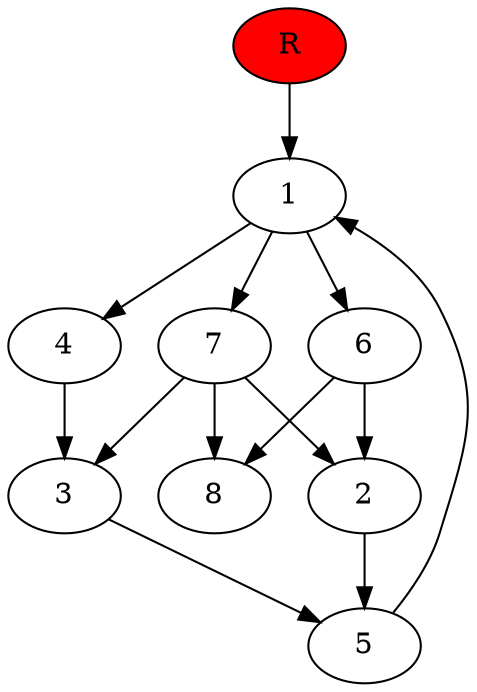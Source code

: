 digraph prb19908 {
	1
	2
	3
	4
	5
	6
	7
	8
	R [fillcolor="#ff0000" style=filled]
	1 -> 4
	1 -> 6
	1 -> 7
	2 -> 5
	3 -> 5
	4 -> 3
	5 -> 1
	6 -> 2
	6 -> 8
	7 -> 2
	7 -> 3
	7 -> 8
	R -> 1
}
